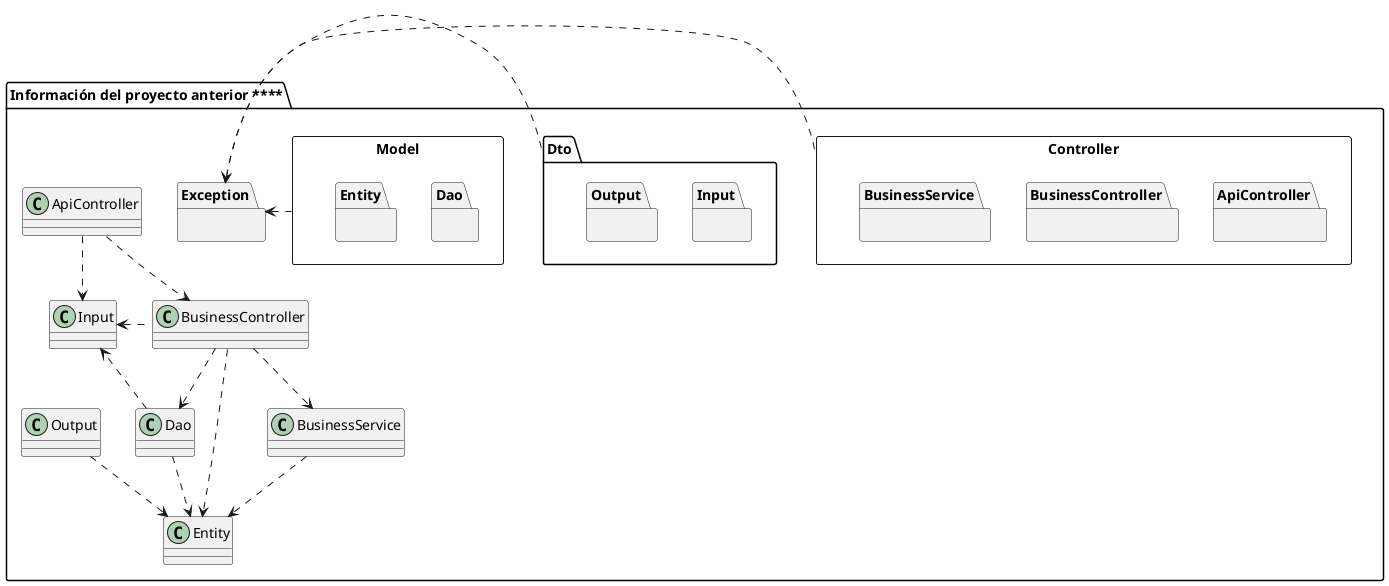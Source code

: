 @startuml
skinparam BackgroundColor transparent

package "Información del proyecto anterior ****************"
{
    "ApiController" ..> "BusinessController"
    "BusinessController" .left.> "Input"
    "BusinessController" ..> "Entity"
    "BusinessController" ..> "BusinessService"
    "BusinessService" ..> "Entity"
    "Dao" ..> "Entity"
    "ApiController" ..> "Input"
    "BusinessController" ..> "Dao"
    "Dao" ..> "Input"
    "Output" ..> "Entity"

    Controller .left.> Exception
    Dto .left.> Exception
    Model .left.> Exception

    package Exception
    {
    }

    package Controller <<Rectangle>>
    {
        package ApiController
        {
        }

        package BusinessController
        {
        }

        package BusinessService
        {
        }
    }

    package Model <<Rectangle>>
    {
        package Dao
        {
        }

        package Entity
        {
        }
    }

    package Dto
    {
        package Input
        {
        }

        package Output
        {
        }
    }
}

@enduml